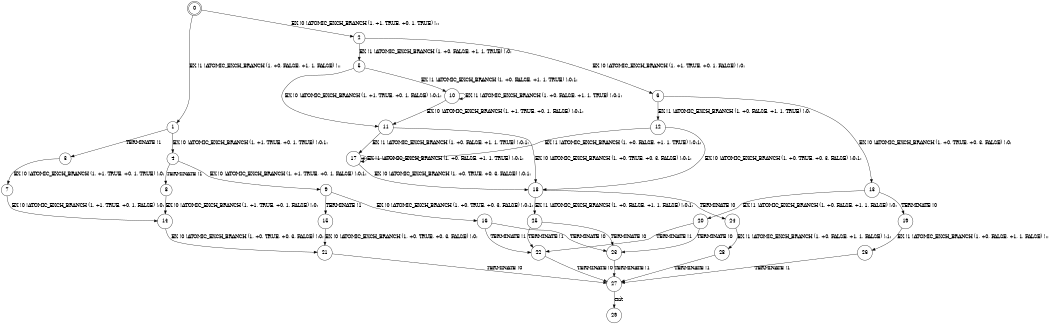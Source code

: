 digraph BCG {
size = "7, 10.5";
center = TRUE;
node [shape = circle];
0 [peripheries = 2];
0 -> 1 [label = "EX !1 !ATOMIC_EXCH_BRANCH (1, +0, FALSE, +1, 1, FALSE) !::"];
0 -> 2 [label = "EX !0 !ATOMIC_EXCH_BRANCH (1, +1, TRUE, +0, 1, TRUE) !::"];
1 -> 3 [label = "TERMINATE !1"];
1 -> 4 [label = "EX !0 !ATOMIC_EXCH_BRANCH (1, +1, TRUE, +0, 1, TRUE) !:0:1:"];
2 -> 5 [label = "EX !1 !ATOMIC_EXCH_BRANCH (1, +0, FALSE, +1, 1, TRUE) !:0:"];
2 -> 6 [label = "EX !0 !ATOMIC_EXCH_BRANCH (1, +1, TRUE, +0, 1, FALSE) !:0:"];
3 -> 7 [label = "EX !0 !ATOMIC_EXCH_BRANCH (1, +1, TRUE, +0, 1, TRUE) !:0:"];
4 -> 8 [label = "TERMINATE !1"];
4 -> 9 [label = "EX !0 !ATOMIC_EXCH_BRANCH (1, +1, TRUE, +0, 1, FALSE) !:0:1:"];
5 -> 10 [label = "EX !1 !ATOMIC_EXCH_BRANCH (1, +0, FALSE, +1, 1, TRUE) !:0:1:"];
5 -> 11 [label = "EX !0 !ATOMIC_EXCH_BRANCH (1, +1, TRUE, +0, 1, FALSE) !:0:1:"];
6 -> 12 [label = "EX !1 !ATOMIC_EXCH_BRANCH (1, +0, FALSE, +1, 1, TRUE) !:0:"];
6 -> 13 [label = "EX !0 !ATOMIC_EXCH_BRANCH (1, +0, TRUE, +0, 3, FALSE) !:0:"];
7 -> 14 [label = "EX !0 !ATOMIC_EXCH_BRANCH (1, +1, TRUE, +0, 1, FALSE) !:0:"];
8 -> 14 [label = "EX !0 !ATOMIC_EXCH_BRANCH (1, +1, TRUE, +0, 1, FALSE) !:0:"];
9 -> 15 [label = "TERMINATE !1"];
9 -> 16 [label = "EX !0 !ATOMIC_EXCH_BRANCH (1, +0, TRUE, +0, 3, FALSE) !:0:1:"];
10 -> 10 [label = "EX !1 !ATOMIC_EXCH_BRANCH (1, +0, FALSE, +1, 1, TRUE) !:0:1:"];
10 -> 11 [label = "EX !0 !ATOMIC_EXCH_BRANCH (1, +1, TRUE, +0, 1, FALSE) !:0:1:"];
11 -> 17 [label = "EX !1 !ATOMIC_EXCH_BRANCH (1, +0, FALSE, +1, 1, TRUE) !:0:1:"];
11 -> 18 [label = "EX !0 !ATOMIC_EXCH_BRANCH (1, +0, TRUE, +0, 3, FALSE) !:0:1:"];
12 -> 17 [label = "EX !1 !ATOMIC_EXCH_BRANCH (1, +0, FALSE, +1, 1, TRUE) !:0:1:"];
12 -> 18 [label = "EX !0 !ATOMIC_EXCH_BRANCH (1, +0, TRUE, +0, 3, FALSE) !:0:1:"];
13 -> 19 [label = "TERMINATE !0"];
13 -> 20 [label = "EX !1 !ATOMIC_EXCH_BRANCH (1, +0, FALSE, +1, 1, FALSE) !:0:"];
14 -> 21 [label = "EX !0 !ATOMIC_EXCH_BRANCH (1, +0, TRUE, +0, 3, FALSE) !:0:"];
15 -> 21 [label = "EX !0 !ATOMIC_EXCH_BRANCH (1, +0, TRUE, +0, 3, FALSE) !:0:"];
16 -> 22 [label = "TERMINATE !1"];
16 -> 23 [label = "TERMINATE !0"];
17 -> 17 [label = "EX !1 !ATOMIC_EXCH_BRANCH (1, +0, FALSE, +1, 1, TRUE) !:0:1:"];
17 -> 18 [label = "EX !0 !ATOMIC_EXCH_BRANCH (1, +0, TRUE, +0, 3, FALSE) !:0:1:"];
18 -> 24 [label = "TERMINATE !0"];
18 -> 25 [label = "EX !1 !ATOMIC_EXCH_BRANCH (1, +0, FALSE, +1, 1, FALSE) !:0:1:"];
19 -> 26 [label = "EX !1 !ATOMIC_EXCH_BRANCH (1, +0, FALSE, +1, 1, FALSE) !::"];
20 -> 22 [label = "TERMINATE !1"];
20 -> 23 [label = "TERMINATE !0"];
21 -> 27 [label = "TERMINATE !0"];
22 -> 27 [label = "TERMINATE !0"];
23 -> 27 [label = "TERMINATE !1"];
24 -> 28 [label = "EX !1 !ATOMIC_EXCH_BRANCH (1, +0, FALSE, +1, 1, FALSE) !:1:"];
25 -> 22 [label = "TERMINATE !1"];
25 -> 23 [label = "TERMINATE !0"];
26 -> 27 [label = "TERMINATE !1"];
27 -> 29 [label = "exit"];
28 -> 27 [label = "TERMINATE !1"];
}

